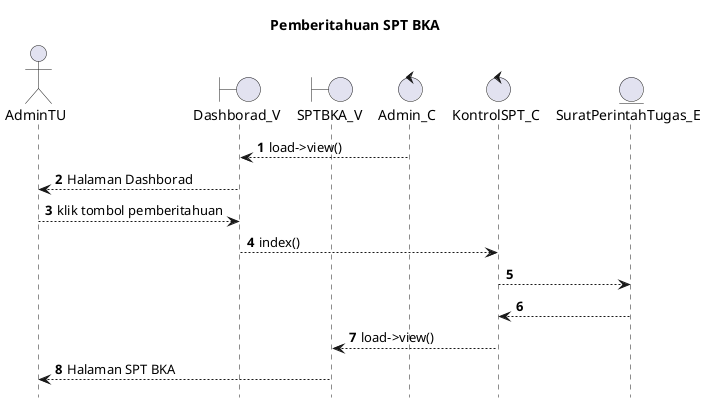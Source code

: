 @startuml

autonumber
hide footbox
title Pemberitahuan SPT BKA

Actor AdminTU
boundary Dashborad_V
boundary SPTBKA_V
control Admin_C
control KontrolSPT_C
Entity SuratPerintahTugas_E

Admin_C --> Dashborad_V: load->view()
Dashborad_V --> AdminTU: Halaman Dashborad
AdminTU --> Dashborad_V: klik tombol pemberitahuan
Dashborad_V --> KontrolSPT_C: index()
KontrolSPT_C --> SuratPerintahTugas_E:
    
    SuratPerintahTugas_E --> KontrolSPT_C:
    KontrolSPT_C --> SPTBKA_V: load->view()
    SPTBKA_V --> AdminTU: Halaman SPT BKA

@enduml